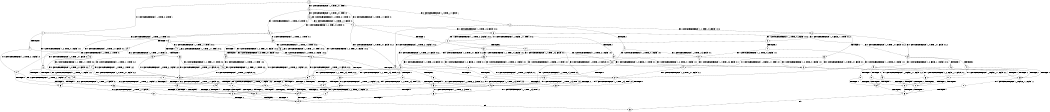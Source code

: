 digraph BCG {
size = "7, 10.5";
center = TRUE;
node [shape = circle];
0 [peripheries = 2];
0 -> 1 [label = "EX !1 !ATOMIC_EXCH_BRANCH (1, +1, TRUE, +0, 3, TRUE) !::"];
0 -> 2 [label = "EX !2 !ATOMIC_EXCH_BRANCH (1, +1, TRUE, +1, 1, FALSE) !::"];
0 -> 3 [label = "EX !0 !ATOMIC_EXCH_BRANCH (1, +0, TRUE, +0, 1, TRUE) !::"];
1 -> 4 [label = "TERMINATE !1"];
1 -> 5 [label = "EX !2 !ATOMIC_EXCH_BRANCH (1, +1, TRUE, +1, 1, TRUE) !:0:1:"];
1 -> 6 [label = "EX !0 !ATOMIC_EXCH_BRANCH (1, +0, TRUE, +0, 1, FALSE) !:0:1:"];
2 -> 7 [label = "TERMINATE !2"];
2 -> 8 [label = "EX !1 !ATOMIC_EXCH_BRANCH (1, +1, TRUE, +0, 3, FALSE) !:0:1:2:"];
2 -> 9 [label = "EX !0 !ATOMIC_EXCH_BRANCH (1, +0, TRUE, +0, 1, FALSE) !:0:1:2:"];
3 -> 10 [label = "EX !1 !ATOMIC_EXCH_BRANCH (1, +1, TRUE, +0, 3, TRUE) !:0:"];
3 -> 11 [label = "EX !2 !ATOMIC_EXCH_BRANCH (1, +1, TRUE, +1, 1, FALSE) !:0:"];
3 -> 12 [label = "EX !0 !ATOMIC_EXCH_BRANCH (1, +0, TRUE, +0, 1, TRUE) !:0:"];
4 -> 13 [label = "EX !2 !ATOMIC_EXCH_BRANCH (1, +1, TRUE, +1, 1, TRUE) !:0:"];
4 -> 14 [label = "EX !0 !ATOMIC_EXCH_BRANCH (1, +0, TRUE, +0, 1, FALSE) !:0:"];
5 -> 15 [label = "TERMINATE !1"];
5 -> 16 [label = "EX !0 !ATOMIC_EXCH_BRANCH (1, +0, TRUE, +0, 1, FALSE) !:0:1:2:"];
5 -> 17 [label = "EX !2 !ATOMIC_EXCH_BRANCH (1, +1, TRUE, +1, 1, TRUE) !:0:1:2:"];
6 -> 18 [label = "TERMINATE !1"];
6 -> 19 [label = "TERMINATE !0"];
6 -> 20 [label = "EX !2 !ATOMIC_EXCH_BRANCH (1, +1, TRUE, +1, 1, FALSE) !:0:1:"];
7 -> 21 [label = "EX !1 !ATOMIC_EXCH_BRANCH (1, +1, TRUE, +0, 3, FALSE) !:0:1:"];
7 -> 22 [label = "EX !0 !ATOMIC_EXCH_BRANCH (1, +0, TRUE, +0, 1, FALSE) !:0:1:"];
8 -> 23 [label = "TERMINATE !2"];
8 -> 24 [label = "EX !0 !ATOMIC_EXCH_BRANCH (1, +0, TRUE, +0, 1, FALSE) !:0:1:2:"];
8 -> 25 [label = "EX !1 !ATOMIC_EXCH_BRANCH (1, +0, FALSE, +1, 1, TRUE) !:0:1:2:"];
9 -> 26 [label = "TERMINATE !2"];
9 -> 27 [label = "TERMINATE !0"];
9 -> 28 [label = "EX !1 !ATOMIC_EXCH_BRANCH (1, +1, TRUE, +0, 3, TRUE) !:0:1:2:"];
10 -> 29 [label = "TERMINATE !1"];
10 -> 30 [label = "EX !2 !ATOMIC_EXCH_BRANCH (1, +1, TRUE, +1, 1, TRUE) !:0:1:"];
10 -> 6 [label = "EX !0 !ATOMIC_EXCH_BRANCH (1, +0, TRUE, +0, 1, FALSE) !:0:1:"];
11 -> 31 [label = "TERMINATE !2"];
11 -> 32 [label = "EX !1 !ATOMIC_EXCH_BRANCH (1, +1, TRUE, +0, 3, FALSE) !:0:1:2:"];
11 -> 9 [label = "EX !0 !ATOMIC_EXCH_BRANCH (1, +0, TRUE, +0, 1, FALSE) !:0:1:2:"];
12 -> 10 [label = "EX !1 !ATOMIC_EXCH_BRANCH (1, +1, TRUE, +0, 3, TRUE) !:0:"];
12 -> 11 [label = "EX !2 !ATOMIC_EXCH_BRANCH (1, +1, TRUE, +1, 1, FALSE) !:0:"];
12 -> 12 [label = "EX !0 !ATOMIC_EXCH_BRANCH (1, +0, TRUE, +0, 1, TRUE) !:0:"];
13 -> 33 [label = "EX !0 !ATOMIC_EXCH_BRANCH (1, +0, TRUE, +0, 1, FALSE) !:0:2:"];
13 -> 34 [label = "EX !2 !ATOMIC_EXCH_BRANCH (1, +1, TRUE, +1, 1, TRUE) !:0:2:"];
14 -> 35 [label = "TERMINATE !0"];
14 -> 36 [label = "EX !2 !ATOMIC_EXCH_BRANCH (1, +1, TRUE, +1, 1, FALSE) !:0:"];
15 -> 33 [label = "EX !0 !ATOMIC_EXCH_BRANCH (1, +0, TRUE, +0, 1, FALSE) !:0:2:"];
15 -> 34 [label = "EX !2 !ATOMIC_EXCH_BRANCH (1, +1, TRUE, +1, 1, TRUE) !:0:2:"];
16 -> 37 [label = "TERMINATE !1"];
16 -> 38 [label = "TERMINATE !0"];
16 -> 28 [label = "EX !2 !ATOMIC_EXCH_BRANCH (1, +1, TRUE, +1, 1, FALSE) !:0:1:2:"];
17 -> 15 [label = "TERMINATE !1"];
17 -> 16 [label = "EX !0 !ATOMIC_EXCH_BRANCH (1, +0, TRUE, +0, 1, FALSE) !:0:1:2:"];
17 -> 17 [label = "EX !2 !ATOMIC_EXCH_BRANCH (1, +1, TRUE, +1, 1, TRUE) !:0:1:2:"];
18 -> 35 [label = "TERMINATE !0"];
18 -> 36 [label = "EX !2 !ATOMIC_EXCH_BRANCH (1, +1, TRUE, +1, 1, FALSE) !:0:"];
19 -> 35 [label = "TERMINATE !1"];
19 -> 39 [label = "EX !2 !ATOMIC_EXCH_BRANCH (1, +1, TRUE, +1, 1, FALSE) !:1:"];
20 -> 40 [label = "TERMINATE !1"];
20 -> 41 [label = "TERMINATE !2"];
20 -> 42 [label = "TERMINATE !0"];
21 -> 43 [label = "EX !0 !ATOMIC_EXCH_BRANCH (1, +0, TRUE, +0, 1, FALSE) !:0:1:"];
21 -> 44 [label = "EX !1 !ATOMIC_EXCH_BRANCH (1, +0, FALSE, +1, 1, TRUE) !:0:1:"];
22 -> 45 [label = "TERMINATE !0"];
22 -> 46 [label = "EX !1 !ATOMIC_EXCH_BRANCH (1, +1, TRUE, +0, 3, TRUE) !:0:1:"];
23 -> 43 [label = "EX !0 !ATOMIC_EXCH_BRANCH (1, +0, TRUE, +0, 1, FALSE) !:0:1:"];
23 -> 44 [label = "EX !1 !ATOMIC_EXCH_BRANCH (1, +0, FALSE, +1, 1, TRUE) !:0:1:"];
24 -> 47 [label = "TERMINATE !2"];
24 -> 48 [label = "TERMINATE !0"];
24 -> 49 [label = "EX !1 !ATOMIC_EXCH_BRANCH (1, +0, FALSE, +1, 1, FALSE) !:0:1:2:"];
25 -> 50 [label = "TERMINATE !2"];
25 -> 51 [label = "EX !0 !ATOMIC_EXCH_BRANCH (1, +0, TRUE, +0, 1, FALSE) !:0:1:2:"];
25 -> 8 [label = "EX !1 !ATOMIC_EXCH_BRANCH (1, +1, TRUE, +0, 3, FALSE) !:0:1:2:"];
26 -> 45 [label = "TERMINATE !0"];
26 -> 46 [label = "EX !1 !ATOMIC_EXCH_BRANCH (1, +1, TRUE, +0, 3, TRUE) !:0:1:"];
27 -> 45 [label = "TERMINATE !2"];
27 -> 52 [label = "EX !1 !ATOMIC_EXCH_BRANCH (1, +1, TRUE, +0, 3, TRUE) !:1:2:"];
28 -> 40 [label = "TERMINATE !1"];
28 -> 41 [label = "TERMINATE !2"];
28 -> 42 [label = "TERMINATE !0"];
29 -> 53 [label = "EX !2 !ATOMIC_EXCH_BRANCH (1, +1, TRUE, +1, 1, TRUE) !:0:"];
29 -> 14 [label = "EX !0 !ATOMIC_EXCH_BRANCH (1, +0, TRUE, +0, 1, FALSE) !:0:"];
30 -> 54 [label = "TERMINATE !1"];
30 -> 55 [label = "EX !2 !ATOMIC_EXCH_BRANCH (1, +1, TRUE, +1, 1, TRUE) !:0:1:2:"];
30 -> 16 [label = "EX !0 !ATOMIC_EXCH_BRANCH (1, +0, TRUE, +0, 1, FALSE) !:0:1:2:"];
31 -> 56 [label = "EX !1 !ATOMIC_EXCH_BRANCH (1, +1, TRUE, +0, 3, FALSE) !:0:1:"];
31 -> 22 [label = "EX !0 !ATOMIC_EXCH_BRANCH (1, +0, TRUE, +0, 1, FALSE) !:0:1:"];
32 -> 57 [label = "TERMINATE !2"];
32 -> 58 [label = "EX !1 !ATOMIC_EXCH_BRANCH (1, +0, FALSE, +1, 1, TRUE) !:0:1:2:"];
32 -> 24 [label = "EX !0 !ATOMIC_EXCH_BRANCH (1, +0, TRUE, +0, 1, FALSE) !:0:1:2:"];
33 -> 59 [label = "TERMINATE !0"];
33 -> 60 [label = "EX !2 !ATOMIC_EXCH_BRANCH (1, +1, TRUE, +1, 1, FALSE) !:0:2:"];
34 -> 33 [label = "EX !0 !ATOMIC_EXCH_BRANCH (1, +0, TRUE, +0, 1, FALSE) !:0:2:"];
34 -> 34 [label = "EX !2 !ATOMIC_EXCH_BRANCH (1, +1, TRUE, +1, 1, TRUE) !:0:2:"];
35 -> 61 [label = "EX !2 !ATOMIC_EXCH_BRANCH (1, +1, TRUE, +1, 1, FALSE) !::"];
36 -> 62 [label = "TERMINATE !2"];
36 -> 63 [label = "TERMINATE !0"];
37 -> 59 [label = "TERMINATE !0"];
37 -> 60 [label = "EX !2 !ATOMIC_EXCH_BRANCH (1, +1, TRUE, +1, 1, FALSE) !:0:2:"];
38 -> 59 [label = "TERMINATE !1"];
38 -> 52 [label = "EX !2 !ATOMIC_EXCH_BRANCH (1, +1, TRUE, +1, 1, FALSE) !:1:2:"];
39 -> 63 [label = "TERMINATE !1"];
39 -> 64 [label = "TERMINATE !2"];
40 -> 62 [label = "TERMINATE !2"];
40 -> 63 [label = "TERMINATE !0"];
41 -> 62 [label = "TERMINATE !1"];
41 -> 64 [label = "TERMINATE !0"];
42 -> 63 [label = "TERMINATE !1"];
42 -> 64 [label = "TERMINATE !2"];
43 -> 65 [label = "TERMINATE !0"];
43 -> 66 [label = "EX !1 !ATOMIC_EXCH_BRANCH (1, +0, FALSE, +1, 1, FALSE) !:0:1:"];
44 -> 67 [label = "EX !0 !ATOMIC_EXCH_BRANCH (1, +0, TRUE, +0, 1, FALSE) !:0:1:"];
44 -> 21 [label = "EX !1 !ATOMIC_EXCH_BRANCH (1, +1, TRUE, +0, 3, FALSE) !:0:1:"];
45 -> 68 [label = "EX !1 !ATOMIC_EXCH_BRANCH (1, +1, TRUE, +0, 3, TRUE) !:1:"];
46 -> 62 [label = "TERMINATE !1"];
46 -> 64 [label = "TERMINATE !0"];
47 -> 65 [label = "TERMINATE !0"];
47 -> 66 [label = "EX !1 !ATOMIC_EXCH_BRANCH (1, +0, FALSE, +1, 1, FALSE) !:0:1:"];
48 -> 65 [label = "TERMINATE !2"];
48 -> 69 [label = "EX !1 !ATOMIC_EXCH_BRANCH (1, +0, FALSE, +1, 1, FALSE) !:1:2:"];
49 -> 70 [label = "TERMINATE !1"];
49 -> 71 [label = "TERMINATE !2"];
49 -> 72 [label = "TERMINATE !0"];
50 -> 67 [label = "EX !0 !ATOMIC_EXCH_BRANCH (1, +0, TRUE, +0, 1, FALSE) !:0:1:"];
50 -> 21 [label = "EX !1 !ATOMIC_EXCH_BRANCH (1, +1, TRUE, +0, 3, FALSE) !:0:1:"];
51 -> 73 [label = "TERMINATE !2"];
51 -> 74 [label = "TERMINATE !0"];
51 -> 28 [label = "EX !1 !ATOMIC_EXCH_BRANCH (1, +1, TRUE, +0, 3, TRUE) !:0:1:2:"];
52 -> 63 [label = "TERMINATE !1"];
52 -> 64 [label = "TERMINATE !2"];
53 -> 75 [label = "EX !2 !ATOMIC_EXCH_BRANCH (1, +1, TRUE, +1, 1, TRUE) !:0:2:"];
53 -> 33 [label = "EX !0 !ATOMIC_EXCH_BRANCH (1, +0, TRUE, +0, 1, FALSE) !:0:2:"];
54 -> 75 [label = "EX !2 !ATOMIC_EXCH_BRANCH (1, +1, TRUE, +1, 1, TRUE) !:0:2:"];
54 -> 33 [label = "EX !0 !ATOMIC_EXCH_BRANCH (1, +0, TRUE, +0, 1, FALSE) !:0:2:"];
55 -> 54 [label = "TERMINATE !1"];
55 -> 55 [label = "EX !2 !ATOMIC_EXCH_BRANCH (1, +1, TRUE, +1, 1, TRUE) !:0:1:2:"];
55 -> 16 [label = "EX !0 !ATOMIC_EXCH_BRANCH (1, +0, TRUE, +0, 1, FALSE) !:0:1:2:"];
56 -> 76 [label = "EX !1 !ATOMIC_EXCH_BRANCH (1, +0, FALSE, +1, 1, TRUE) !:0:1:"];
56 -> 43 [label = "EX !0 !ATOMIC_EXCH_BRANCH (1, +0, TRUE, +0, 1, FALSE) !:0:1:"];
57 -> 76 [label = "EX !1 !ATOMIC_EXCH_BRANCH (1, +0, FALSE, +1, 1, TRUE) !:0:1:"];
57 -> 43 [label = "EX !0 !ATOMIC_EXCH_BRANCH (1, +0, TRUE, +0, 1, FALSE) !:0:1:"];
58 -> 77 [label = "TERMINATE !2"];
58 -> 32 [label = "EX !1 !ATOMIC_EXCH_BRANCH (1, +1, TRUE, +0, 3, FALSE) !:0:1:2:"];
58 -> 51 [label = "EX !0 !ATOMIC_EXCH_BRANCH (1, +0, TRUE, +0, 1, FALSE) !:0:1:2:"];
59 -> 78 [label = "EX !2 !ATOMIC_EXCH_BRANCH (1, +1, TRUE, +1, 1, FALSE) !:2:"];
60 -> 62 [label = "TERMINATE !2"];
60 -> 63 [label = "TERMINATE !0"];
61 -> 79 [label = "TERMINATE !2"];
62 -> 79 [label = "TERMINATE !0"];
63 -> 79 [label = "TERMINATE !2"];
64 -> 79 [label = "TERMINATE !1"];
65 -> 80 [label = "EX !1 !ATOMIC_EXCH_BRANCH (1, +0, FALSE, +1, 1, FALSE) !:1:"];
66 -> 81 [label = "TERMINATE !1"];
66 -> 82 [label = "TERMINATE !0"];
67 -> 83 [label = "TERMINATE !0"];
67 -> 46 [label = "EX !1 !ATOMIC_EXCH_BRANCH (1, +1, TRUE, +0, 3, TRUE) !:0:1:"];
68 -> 79 [label = "TERMINATE !1"];
69 -> 84 [label = "TERMINATE !1"];
69 -> 82 [label = "TERMINATE !2"];
70 -> 81 [label = "TERMINATE !2"];
70 -> 84 [label = "TERMINATE !0"];
71 -> 81 [label = "TERMINATE !1"];
71 -> 82 [label = "TERMINATE !0"];
72 -> 84 [label = "TERMINATE !1"];
72 -> 82 [label = "TERMINATE !2"];
73 -> 83 [label = "TERMINATE !0"];
73 -> 46 [label = "EX !1 !ATOMIC_EXCH_BRANCH (1, +1, TRUE, +0, 3, TRUE) !:0:1:"];
74 -> 83 [label = "TERMINATE !2"];
74 -> 52 [label = "EX !1 !ATOMIC_EXCH_BRANCH (1, +1, TRUE, +0, 3, TRUE) !:1:2:"];
75 -> 75 [label = "EX !2 !ATOMIC_EXCH_BRANCH (1, +1, TRUE, +1, 1, TRUE) !:0:2:"];
75 -> 33 [label = "EX !0 !ATOMIC_EXCH_BRANCH (1, +0, TRUE, +0, 1, FALSE) !:0:2:"];
76 -> 56 [label = "EX !1 !ATOMIC_EXCH_BRANCH (1, +1, TRUE, +0, 3, FALSE) !:0:1:"];
76 -> 67 [label = "EX !0 !ATOMIC_EXCH_BRANCH (1, +0, TRUE, +0, 1, FALSE) !:0:1:"];
77 -> 56 [label = "EX !1 !ATOMIC_EXCH_BRANCH (1, +1, TRUE, +0, 3, FALSE) !:0:1:"];
77 -> 67 [label = "EX !0 !ATOMIC_EXCH_BRANCH (1, +0, TRUE, +0, 1, FALSE) !:0:1:"];
78 -> 79 [label = "TERMINATE !2"];
79 -> 85 [label = "exit"];
80 -> 86 [label = "TERMINATE !1"];
81 -> 86 [label = "TERMINATE !0"];
82 -> 86 [label = "TERMINATE !1"];
83 -> 68 [label = "EX !1 !ATOMIC_EXCH_BRANCH (1, +1, TRUE, +0, 3, TRUE) !:1:"];
84 -> 86 [label = "TERMINATE !2"];
86 -> 85 [label = "exit"];
}
